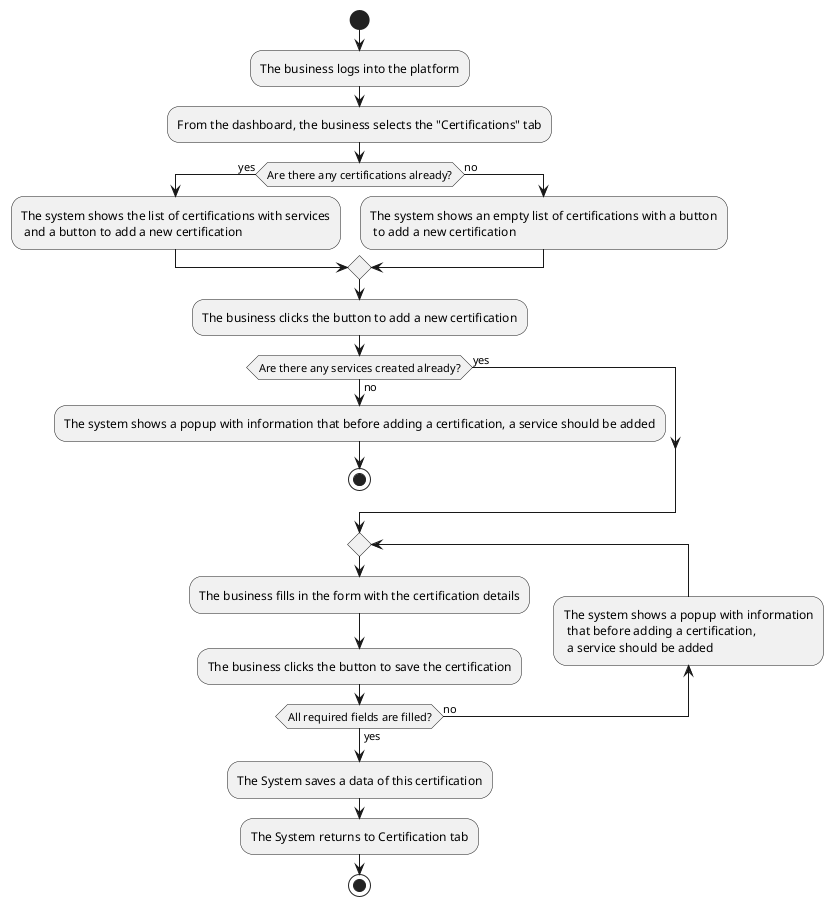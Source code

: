@startuml
start

:The business logs into the platform;
:From the dashboard, the business selects the "Certifications" tab;
if (Are there any certifications already?) then (yes)
    :The system shows the list of certifications with services\n and a button to add a new certification;
else (no)
    :The system shows an empty list of certifications with a button\n to add a new certification;
endif

:The business clicks the button to add a new certification;

if (Are there any services created already?) then (yes)
else (no)
    :The system shows a popup with information that before adding a certification, a service should be added;
    stop
endif

repeat 
    :The business fills in the form with the certification details;
    :The business clicks the button to save the certification;
backward:The system shows a popup with information\n that before adding a certification,\n a service should be added;
repeat while (All required fields are filled?) is (no) not (yes);

:The System saves a data of this certification;
:The System returns to Certification tab;
stop
@enduml